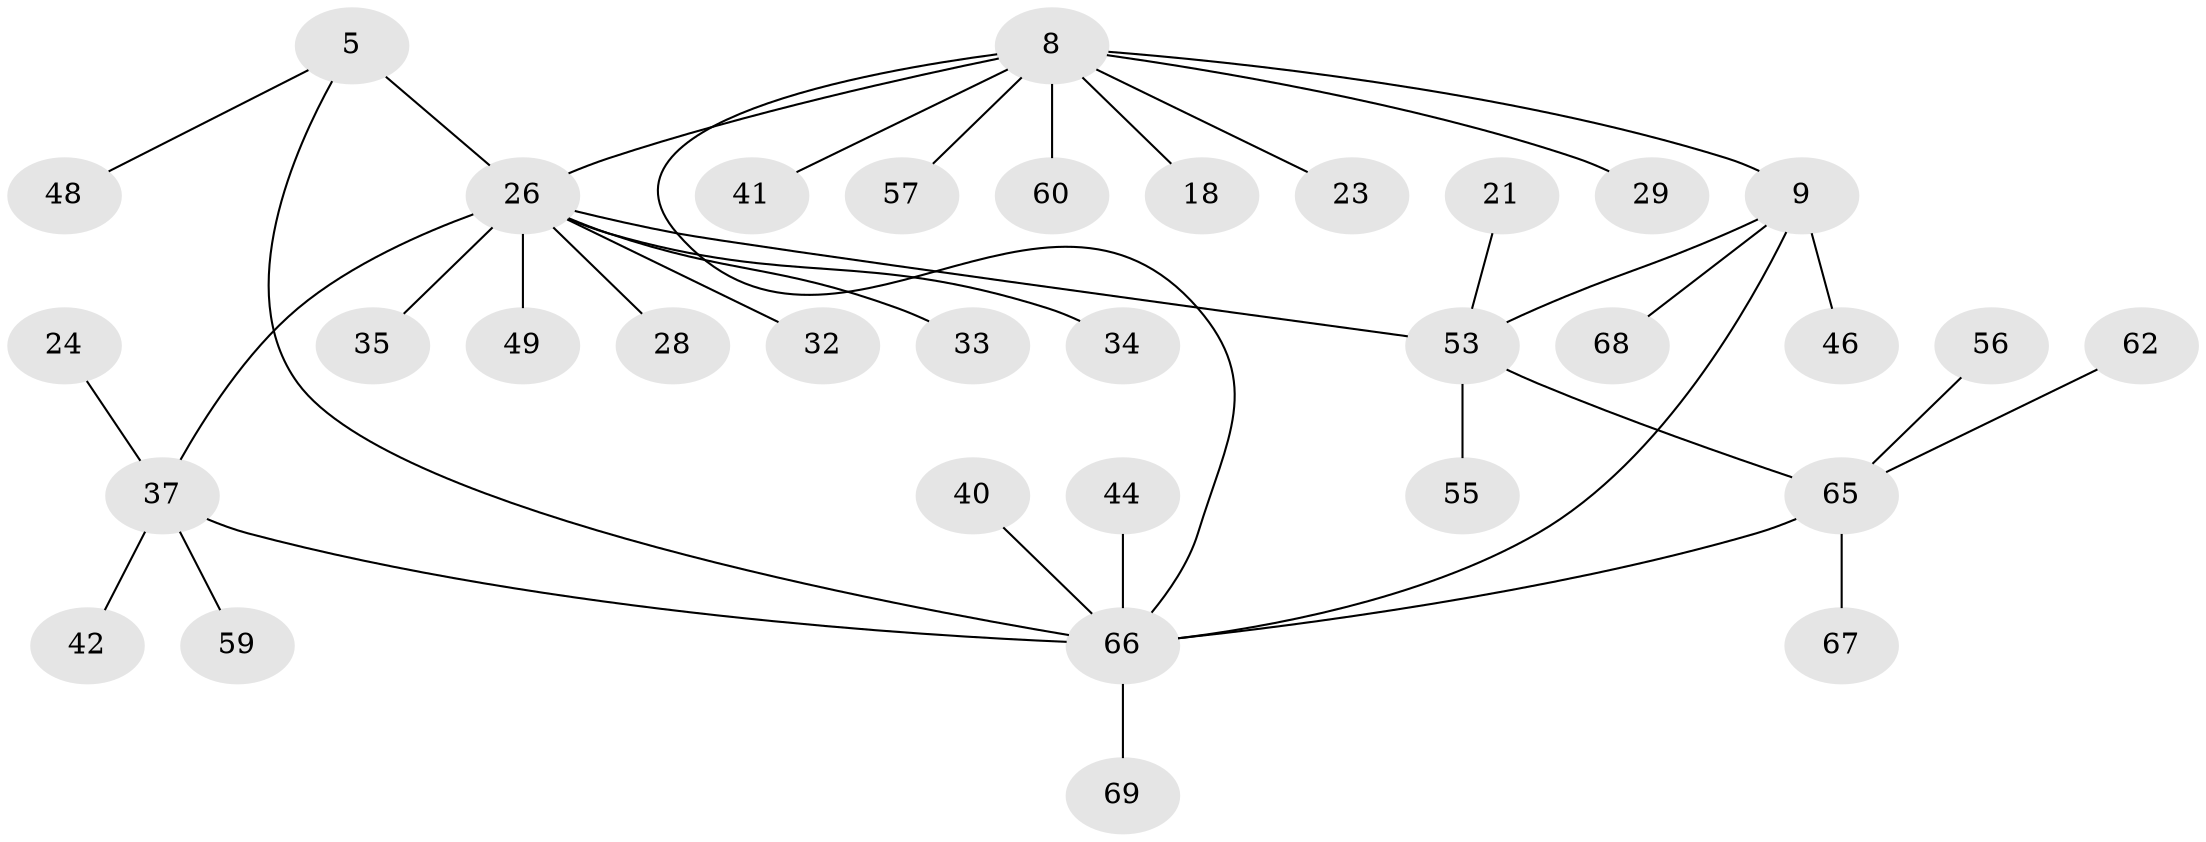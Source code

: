 // original degree distribution, {6: 0.014492753623188406, 5: 0.043478260869565216, 9: 0.028985507246376812, 3: 0.07246376811594203, 11: 0.014492753623188406, 8: 0.028985507246376812, 4: 0.028985507246376812, 7: 0.028985507246376812, 1: 0.5652173913043478, 2: 0.17391304347826086}
// Generated by graph-tools (version 1.1) at 2025/54/03/09/25 04:54:26]
// undirected, 34 vertices, 38 edges
graph export_dot {
graph [start="1"]
  node [color=gray90,style=filled];
  5 [super="+4"];
  8 [super="+7"];
  9;
  18;
  21;
  23 [super="+22"];
  24;
  26 [super="+25+6+20"];
  28;
  29;
  32;
  33;
  34;
  35;
  37 [super="+14"];
  40;
  41;
  42;
  44;
  46;
  48;
  49;
  53 [super="+43+11"];
  55;
  56;
  57;
  59;
  60 [super="+51"];
  62 [super="+61"];
  65 [super="+12+31"];
  66 [super="+15+64"];
  67;
  68 [super="+30+50"];
  69 [super="+36"];
  5 -- 48;
  5 -- 26 [weight=2];
  5 -- 66;
  8 -- 9 [weight=2];
  8 -- 41;
  8 -- 57;
  8 -- 18;
  8 -- 26 [weight=2];
  8 -- 29;
  8 -- 23;
  8 -- 60;
  8 -- 66;
  9 -- 46;
  9 -- 53 [weight=2];
  9 -- 68;
  9 -- 66 [weight=2];
  21 -- 53;
  24 -- 37;
  26 -- 35;
  26 -- 34;
  26 -- 32;
  26 -- 33;
  26 -- 49;
  26 -- 28;
  26 -- 53;
  26 -- 37;
  37 -- 42;
  37 -- 59;
  37 -- 66 [weight=3];
  40 -- 66;
  44 -- 66;
  53 -- 55;
  53 -- 65 [weight=2];
  56 -- 65;
  62 -- 65;
  65 -- 67;
  65 -- 66 [weight=2];
  66 -- 69;
}
